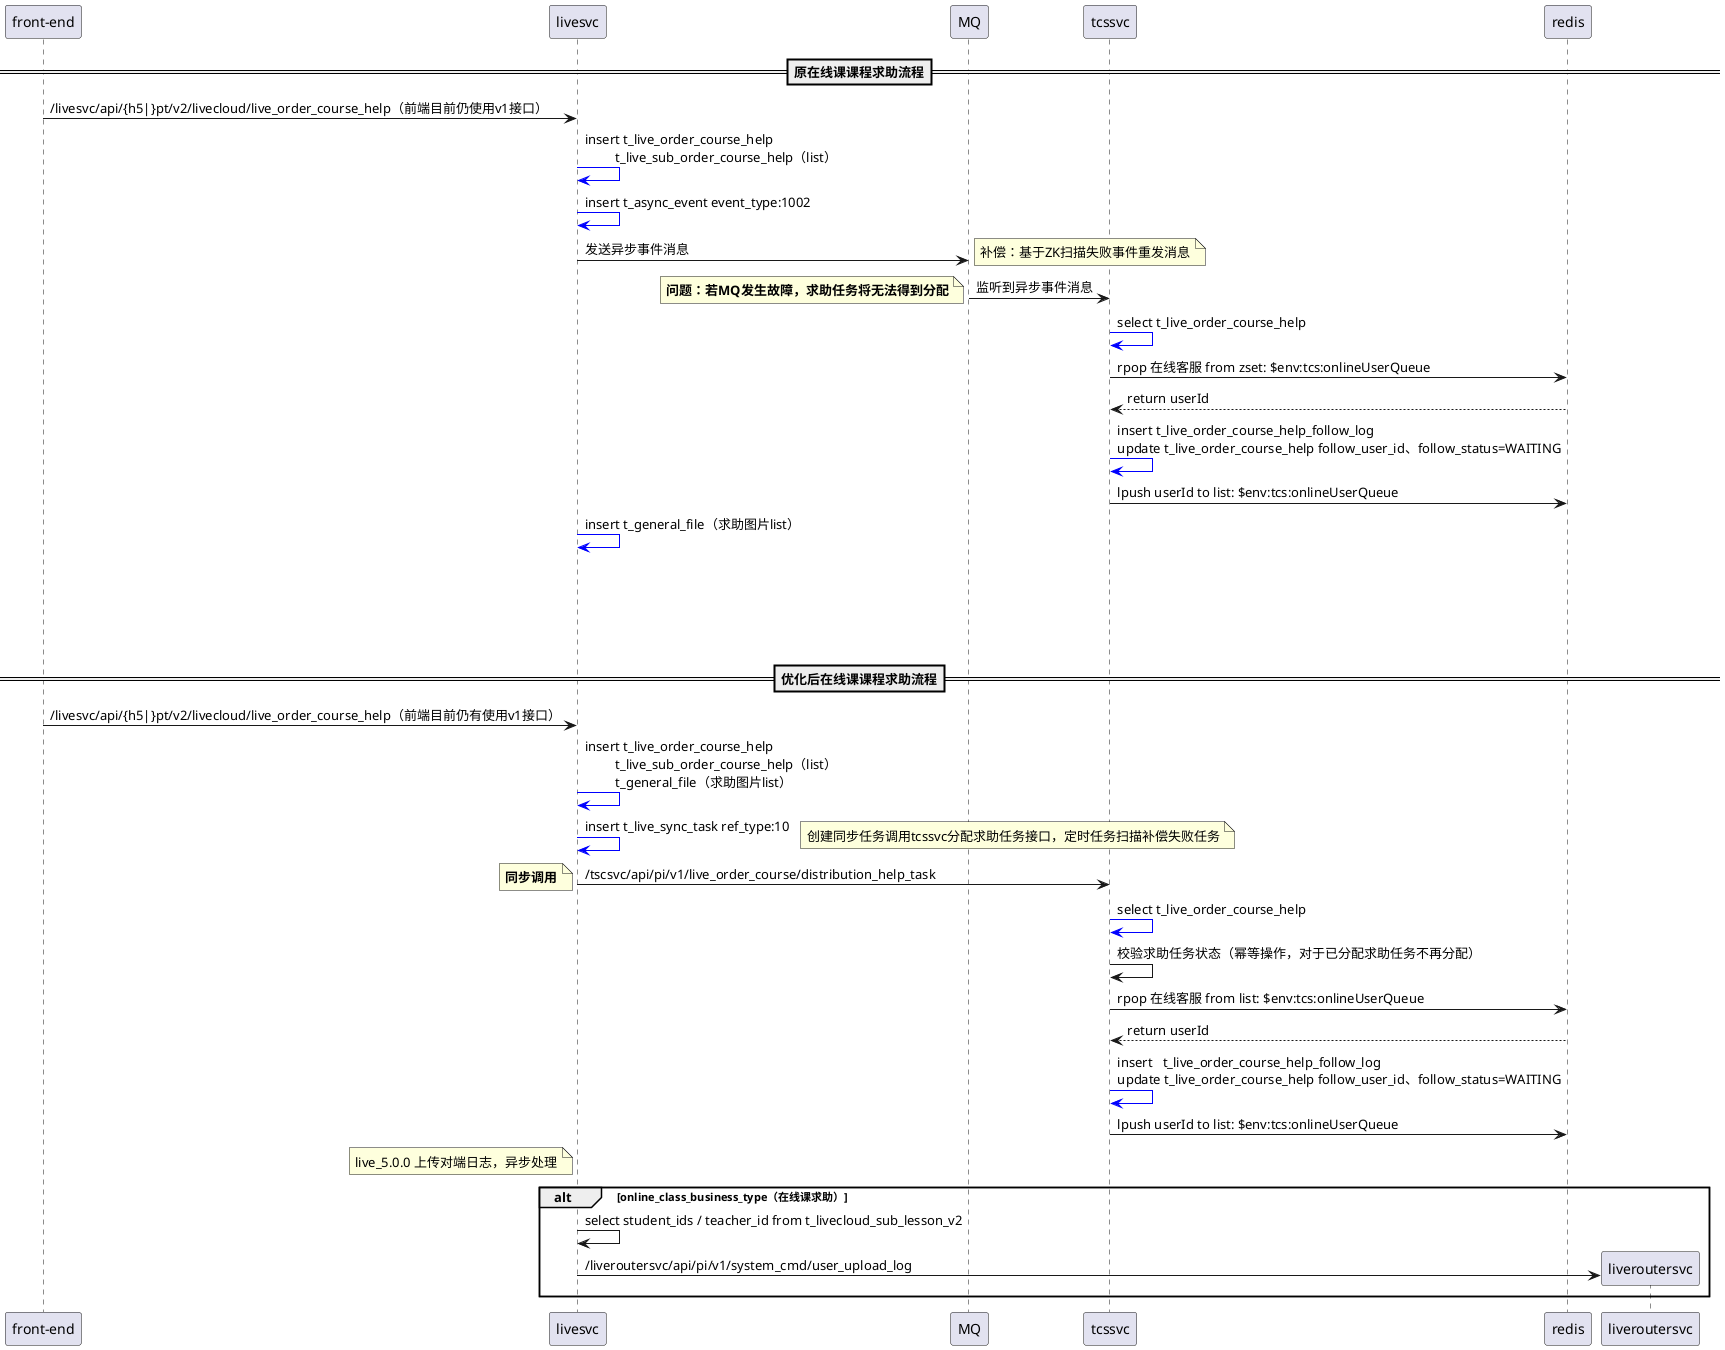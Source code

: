 @startuml
==原在线课课程求助流程==
"front-end" as front -> livesvc: /livesvc/api/{h5|}pt/v2/livecloud/live_order_course_help（前端目前仍使用v1接口）
livesvc -[#blue]> livesvc: insert t_live_order_course_help\n\t t_live_sub_order_course_help（list）
livesvc -[#blue]> livesvc: insert t_async_event event_type:1002
livesvc -> MQ: 发送异步事件消息
note right: 补偿：基于ZK扫描失败事件重发消息
MQ -> tcssvc: 监听到异步事件消息
note left: <b>问题：若MQ发生故障，求助任务将无法得到分配
tcssvc -[#blue]> tcssvc: select t_live_order_course_help
tcssvc -> redis: rpop 在线客服 from zset: $env:tcs:onlineUserQueue
redis --> tcssvc: return userId
tcssvc -[#blue]> tcssvc: insert t_live_order_course_help_follow_log\nupdate t_live_order_course_help follow_user_id、follow_status=WAITING
tcssvc -> redis: lpush userId to list: $env:tcs:onlineUserQueue
livesvc -[#blue]> livesvc: insert t_general_file（求助图片list）
||100||



==优化后在线课课程求助流程==
"front-end" as front -> livesvc: /livesvc/api/{h5|}pt/v2/livecloud/live_order_course_help（前端目前仍有使用v1接口）
livesvc -[#blue]> livesvc: insert t_live_order_course_help\n\t t_live_sub_order_course_help（list）\n\t t_general_file（求助图片list）
livesvc -[#blue]> livesvc: insert t_live_sync_task ref_type:10
note right:创建同步任务调用tcssvc分配求助任务接口，定时任务扫描补偿失败任务
livesvc -> tcssvc: /tscsvc/api/pi/v1/live_order_course/distribution_help_task
note left: <b>同步调用
tcssvc -[#blue]> tcssvc: select t_live_order_course_help
tcssvc -> tcssvc: 校验求助任务状态（幂等操作，对于已分配求助任务不再分配）
tcssvc -> redis: rpop 在线客服 from list: $env:tcs:onlineUserQueue
redis --> tcssvc: return userId
tcssvc -[#blue]> tcssvc: insert   t_live_order_course_help_follow_log\nupdate t_live_order_course_help follow_user_id、follow_status=WAITING
tcssvc -> redis: lpush userId to list: $env:tcs:onlineUserQueue

note left livesvc: live_5.0.0 上传对端日志，异步处理
alt online_class_business_type（在线课求助）
livesvc -> livesvc: select student_ids / teacher_id from t_livecloud_sub_lesson_v2
create liveroutersvc
livesvc -> liveroutersvc: /liveroutersvc/api/pi/v1/system_cmd/user_upload_log
end
@enduml